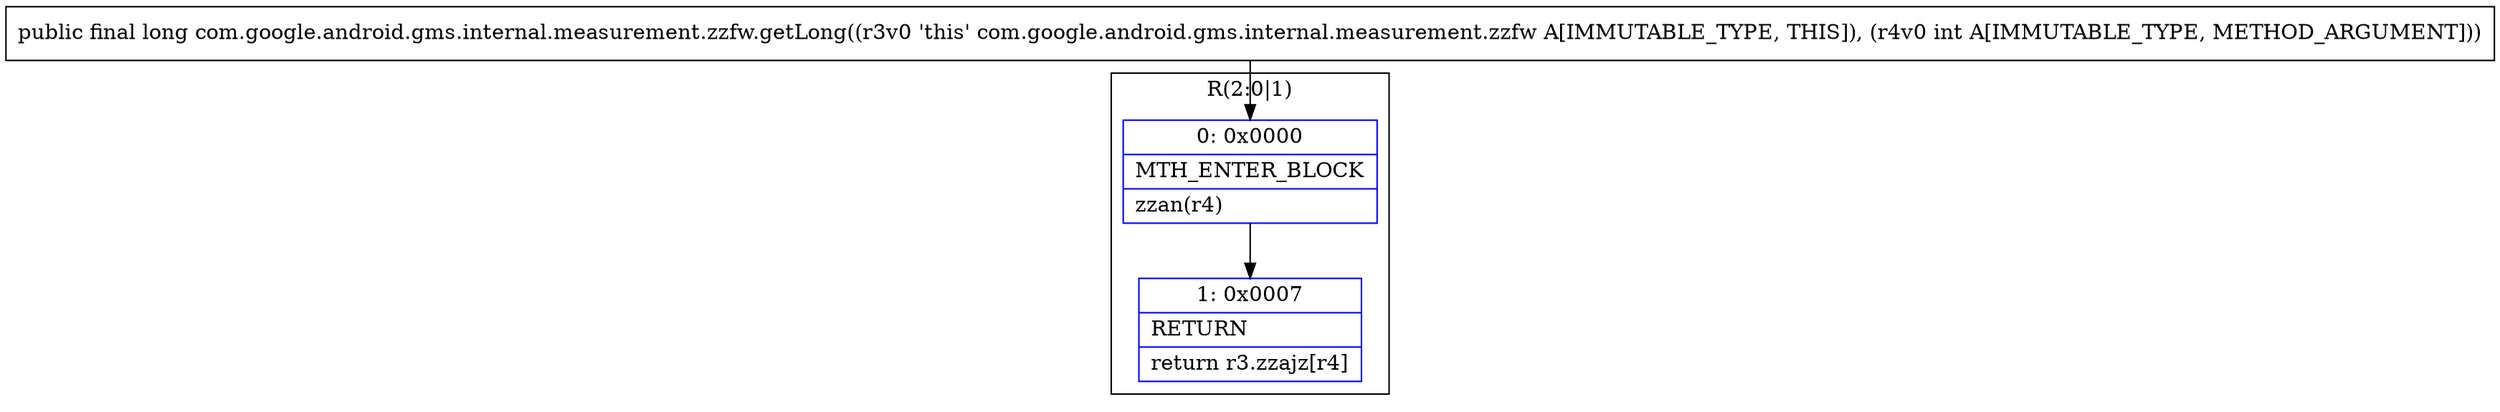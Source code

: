 digraph "CFG forcom.google.android.gms.internal.measurement.zzfw.getLong(I)J" {
subgraph cluster_Region_525715169 {
label = "R(2:0|1)";
node [shape=record,color=blue];
Node_0 [shape=record,label="{0\:\ 0x0000|MTH_ENTER_BLOCK\l|zzan(r4)\l}"];
Node_1 [shape=record,label="{1\:\ 0x0007|RETURN\l|return r3.zzajz[r4]\l}"];
}
MethodNode[shape=record,label="{public final long com.google.android.gms.internal.measurement.zzfw.getLong((r3v0 'this' com.google.android.gms.internal.measurement.zzfw A[IMMUTABLE_TYPE, THIS]), (r4v0 int A[IMMUTABLE_TYPE, METHOD_ARGUMENT])) }"];
MethodNode -> Node_0;
Node_0 -> Node_1;
}

